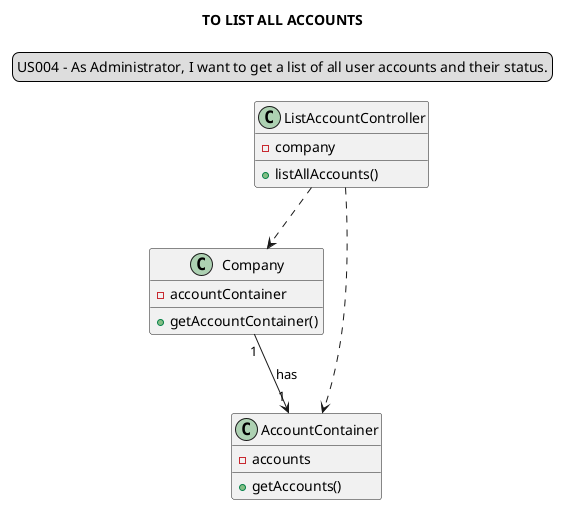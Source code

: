 @startuml

skinparam sequenceMessageAlign center
title TO LIST ALL ACCOUNTS
legend top
US004 - As Administrator, I want to get a list of all user accounts and their status.
end legend

class "ListAccountController" {
-company
+listAllAccounts()
}

class "Company"{
-accountContainer
+getAccountContainer()

}
class "AccountContainer"{
-accounts
+getAccounts()
}

"ListAccountController" ..> "Company"
"ListAccountController" ..> "AccountContainer"
"Company" "1"-->"1" "AccountContainer": has

@enduml